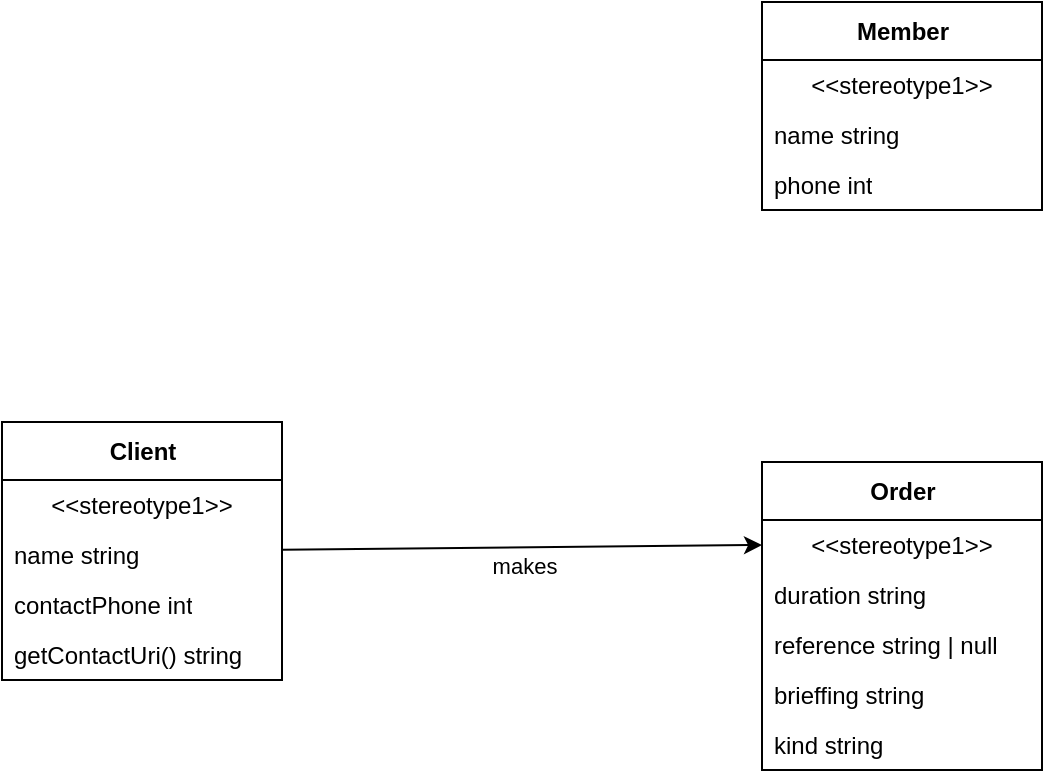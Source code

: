 <mxfile>
    <diagram id="WQMStUhxpvG1SMIYnAZw" name="Entities">
        <mxGraphModel dx="1118" dy="491" grid="1" gridSize="10" guides="1" tooltips="1" connect="1" arrows="1" fold="1" page="1" pageScale="1" pageWidth="850" pageHeight="1100" math="0" shadow="0">
            <root>
                <mxCell id="0"/>
                <mxCell id="1" parent="0"/>
                <mxCell id="20" style="edgeStyle=none;html=1;entryX=0;entryY=0.5;entryDx=0;entryDy=0;" parent="1" source="2" target="17" edge="1">
                    <mxGeometry relative="1" as="geometry"/>
                </mxCell>
                <mxCell id="21" value="makes" style="edgeLabel;html=1;align=center;verticalAlign=middle;resizable=0;points=[];" parent="20" vertex="1" connectable="0">
                    <mxGeometry x="0.354" y="2" relative="1" as="geometry">
                        <mxPoint x="-42" y="11" as="offset"/>
                    </mxGeometry>
                </mxCell>
                <mxCell id="2" value="Client" style="swimlane;fontStyle=1;align=center;verticalAlign=middle;childLayout=stackLayout;horizontal=1;startSize=29;horizontalStack=0;resizeParent=1;resizeParentMax=0;resizeLast=0;collapsible=0;marginBottom=0;html=1;" parent="1" vertex="1">
                    <mxGeometry x="140" y="240" width="140" height="129" as="geometry"/>
                </mxCell>
                <mxCell id="3" value="&amp;lt;&amp;lt;stereotype1&amp;gt;&amp;gt;" style="text;html=1;strokeColor=none;fillColor=none;align=center;verticalAlign=middle;spacingLeft=4;spacingRight=4;overflow=hidden;rotatable=0;points=[[0,0.5],[1,0.5]];portConstraint=eastwest;" parent="2" vertex="1">
                    <mxGeometry y="29" width="140" height="25" as="geometry"/>
                </mxCell>
                <mxCell id="4" value="name string" style="text;html=1;strokeColor=none;fillColor=none;align=left;verticalAlign=middle;spacingLeft=4;spacingRight=4;overflow=hidden;rotatable=0;points=[[0,0.5],[1,0.5]];portConstraint=eastwest;" parent="2" vertex="1">
                    <mxGeometry y="54" width="140" height="25" as="geometry"/>
                </mxCell>
                <mxCell id="5" value="contactPhone int" style="text;html=1;strokeColor=none;fillColor=none;align=left;verticalAlign=middle;spacingLeft=4;spacingRight=4;overflow=hidden;rotatable=0;points=[[0,0.5],[1,0.5]];portConstraint=eastwest;" parent="2" vertex="1">
                    <mxGeometry y="79" width="140" height="25" as="geometry"/>
                </mxCell>
                <mxCell id="6" value="getContactUri() string" style="text;html=1;strokeColor=none;fillColor=none;align=left;verticalAlign=middle;spacingLeft=4;spacingRight=4;overflow=hidden;rotatable=0;points=[[0,0.5],[1,0.5]];portConstraint=eastwest;" parent="2" vertex="1">
                    <mxGeometry y="104" width="140" height="25" as="geometry"/>
                </mxCell>
                <mxCell id="7" value="Member" style="swimlane;fontStyle=1;align=center;verticalAlign=middle;childLayout=stackLayout;horizontal=1;startSize=29;horizontalStack=0;resizeParent=1;resizeParentMax=0;resizeLast=0;collapsible=0;marginBottom=0;html=1;" parent="1" vertex="1">
                    <mxGeometry x="520" y="30" width="140" height="104" as="geometry"/>
                </mxCell>
                <mxCell id="8" value="&amp;lt;&amp;lt;stereotype1&amp;gt;&amp;gt;" style="text;html=1;strokeColor=none;fillColor=none;align=center;verticalAlign=middle;spacingLeft=4;spacingRight=4;overflow=hidden;rotatable=0;points=[[0,0.5],[1,0.5]];portConstraint=eastwest;" parent="7" vertex="1">
                    <mxGeometry y="29" width="140" height="25" as="geometry"/>
                </mxCell>
                <mxCell id="9" value="name string" style="text;html=1;strokeColor=none;fillColor=none;align=left;verticalAlign=middle;spacingLeft=4;spacingRight=4;overflow=hidden;rotatable=0;points=[[0,0.5],[1,0.5]];portConstraint=eastwest;" parent="7" vertex="1">
                    <mxGeometry y="54" width="140" height="25" as="geometry"/>
                </mxCell>
                <mxCell id="10" value="phone int" style="text;html=1;strokeColor=none;fillColor=none;align=left;verticalAlign=middle;spacingLeft=4;spacingRight=4;overflow=hidden;rotatable=0;points=[[0,0.5],[1,0.5]];portConstraint=eastwest;" parent="7" vertex="1">
                    <mxGeometry y="79" width="140" height="25" as="geometry"/>
                </mxCell>
                <mxCell id="16" value="Order" style="swimlane;fontStyle=1;align=center;verticalAlign=middle;childLayout=stackLayout;horizontal=1;startSize=29;horizontalStack=0;resizeParent=1;resizeParentMax=0;resizeLast=0;collapsible=0;marginBottom=0;html=1;" parent="1" vertex="1">
                    <mxGeometry x="520" y="260" width="140" height="154" as="geometry"/>
                </mxCell>
                <mxCell id="17" value="&amp;lt;&amp;lt;stereotype1&amp;gt;&amp;gt;" style="text;html=1;strokeColor=none;fillColor=none;align=center;verticalAlign=middle;spacingLeft=4;spacingRight=4;overflow=hidden;rotatable=0;points=[[0,0.5],[1,0.5]];portConstraint=eastwest;" parent="16" vertex="1">
                    <mxGeometry y="29" width="140" height="25" as="geometry"/>
                </mxCell>
                <mxCell id="18" value="duration string" style="text;html=1;strokeColor=none;fillColor=none;align=left;verticalAlign=middle;spacingLeft=4;spacingRight=4;overflow=hidden;rotatable=0;points=[[0,0.5],[1,0.5]];portConstraint=eastwest;" parent="16" vertex="1">
                    <mxGeometry y="54" width="140" height="25" as="geometry"/>
                </mxCell>
                <mxCell id="22" value="reference string | null" style="text;html=1;strokeColor=none;fillColor=none;align=left;verticalAlign=middle;spacingLeft=4;spacingRight=4;overflow=hidden;rotatable=0;points=[[0,0.5],[1,0.5]];portConstraint=eastwest;" parent="16" vertex="1">
                    <mxGeometry y="79" width="140" height="25" as="geometry"/>
                </mxCell>
                <mxCell id="23" value="brieffing string&amp;nbsp;" style="text;html=1;strokeColor=none;fillColor=none;align=left;verticalAlign=middle;spacingLeft=4;spacingRight=4;overflow=hidden;rotatable=0;points=[[0,0.5],[1,0.5]];portConstraint=eastwest;" parent="16" vertex="1">
                    <mxGeometry y="104" width="140" height="25" as="geometry"/>
                </mxCell>
                <mxCell id="24" value="kind string&amp;nbsp;" style="text;html=1;strokeColor=none;fillColor=none;align=left;verticalAlign=middle;spacingLeft=4;spacingRight=4;overflow=hidden;rotatable=0;points=[[0,0.5],[1,0.5]];portConstraint=eastwest;" parent="16" vertex="1">
                    <mxGeometry y="129" width="140" height="25" as="geometry"/>
                </mxCell>
            </root>
        </mxGraphModel>
    </diagram>
    <diagram id="2LKZNMnIcRSRkUznLQTF" name="Flow">
        <mxGraphModel dx="1118" dy="491" grid="1" gridSize="10" guides="1" tooltips="1" connect="1" arrows="1" fold="1" page="1" pageScale="1" pageWidth="850" pageHeight="1100" math="0" shadow="0">
            <root>
                <mxCell id="AMjq-sIFkdLT915diM6w-0"/>
                <mxCell id="AMjq-sIFkdLT915diM6w-1" parent="AMjq-sIFkdLT915diM6w-0"/>
                <mxCell id="AMjq-sIFkdLT915diM6w-4" value="Makes" style="edgeStyle=none;html=1;" edge="1" parent="AMjq-sIFkdLT915diM6w-1" source="AMjq-sIFkdLT915diM6w-2" target="AMjq-sIFkdLT915diM6w-3">
                    <mxGeometry relative="1" as="geometry"/>
                </mxCell>
                <mxCell id="AMjq-sIFkdLT915diM6w-2" value="Client" style="rounded=0;whiteSpace=wrap;html=1;" vertex="1" parent="AMjq-sIFkdLT915diM6w-1">
                    <mxGeometry x="60" y="180" width="120" height="60" as="geometry"/>
                </mxCell>
                <mxCell id="AMjq-sIFkdLT915diM6w-6" value="" style="edgeStyle=none;html=1;" edge="1" parent="AMjq-sIFkdLT915diM6w-1" source="AMjq-sIFkdLT915diM6w-3" target="AMjq-sIFkdLT915diM6w-5">
                    <mxGeometry relative="1" as="geometry"/>
                </mxCell>
                <mxCell id="AMjq-sIFkdLT915diM6w-9" value="Text" style="edgeLabel;html=1;align=center;verticalAlign=middle;resizable=0;points=[];" vertex="1" connectable="0" parent="AMjq-sIFkdLT915diM6w-6">
                    <mxGeometry x="0.467" y="-2" relative="1" as="geometry">
                        <mxPoint x="-26" y="-2" as="offset"/>
                    </mxGeometry>
                </mxCell>
                <mxCell id="AMjq-sIFkdLT915diM6w-3" value="Order" style="rounded=0;whiteSpace=wrap;html=1;" vertex="1" parent="AMjq-sIFkdLT915diM6w-1">
                    <mxGeometry x="320" y="180" width="120" height="60" as="geometry"/>
                </mxCell>
                <mxCell id="AMjq-sIFkdLT915diM6w-5" value="NotifyMembers" style="rounded=0;whiteSpace=wrap;html=1;" vertex="1" parent="AMjq-sIFkdLT915diM6w-1">
                    <mxGeometry x="530" y="180" width="120" height="60" as="geometry"/>
                </mxCell>
            </root>
        </mxGraphModel>
    </diagram>
</mxfile>